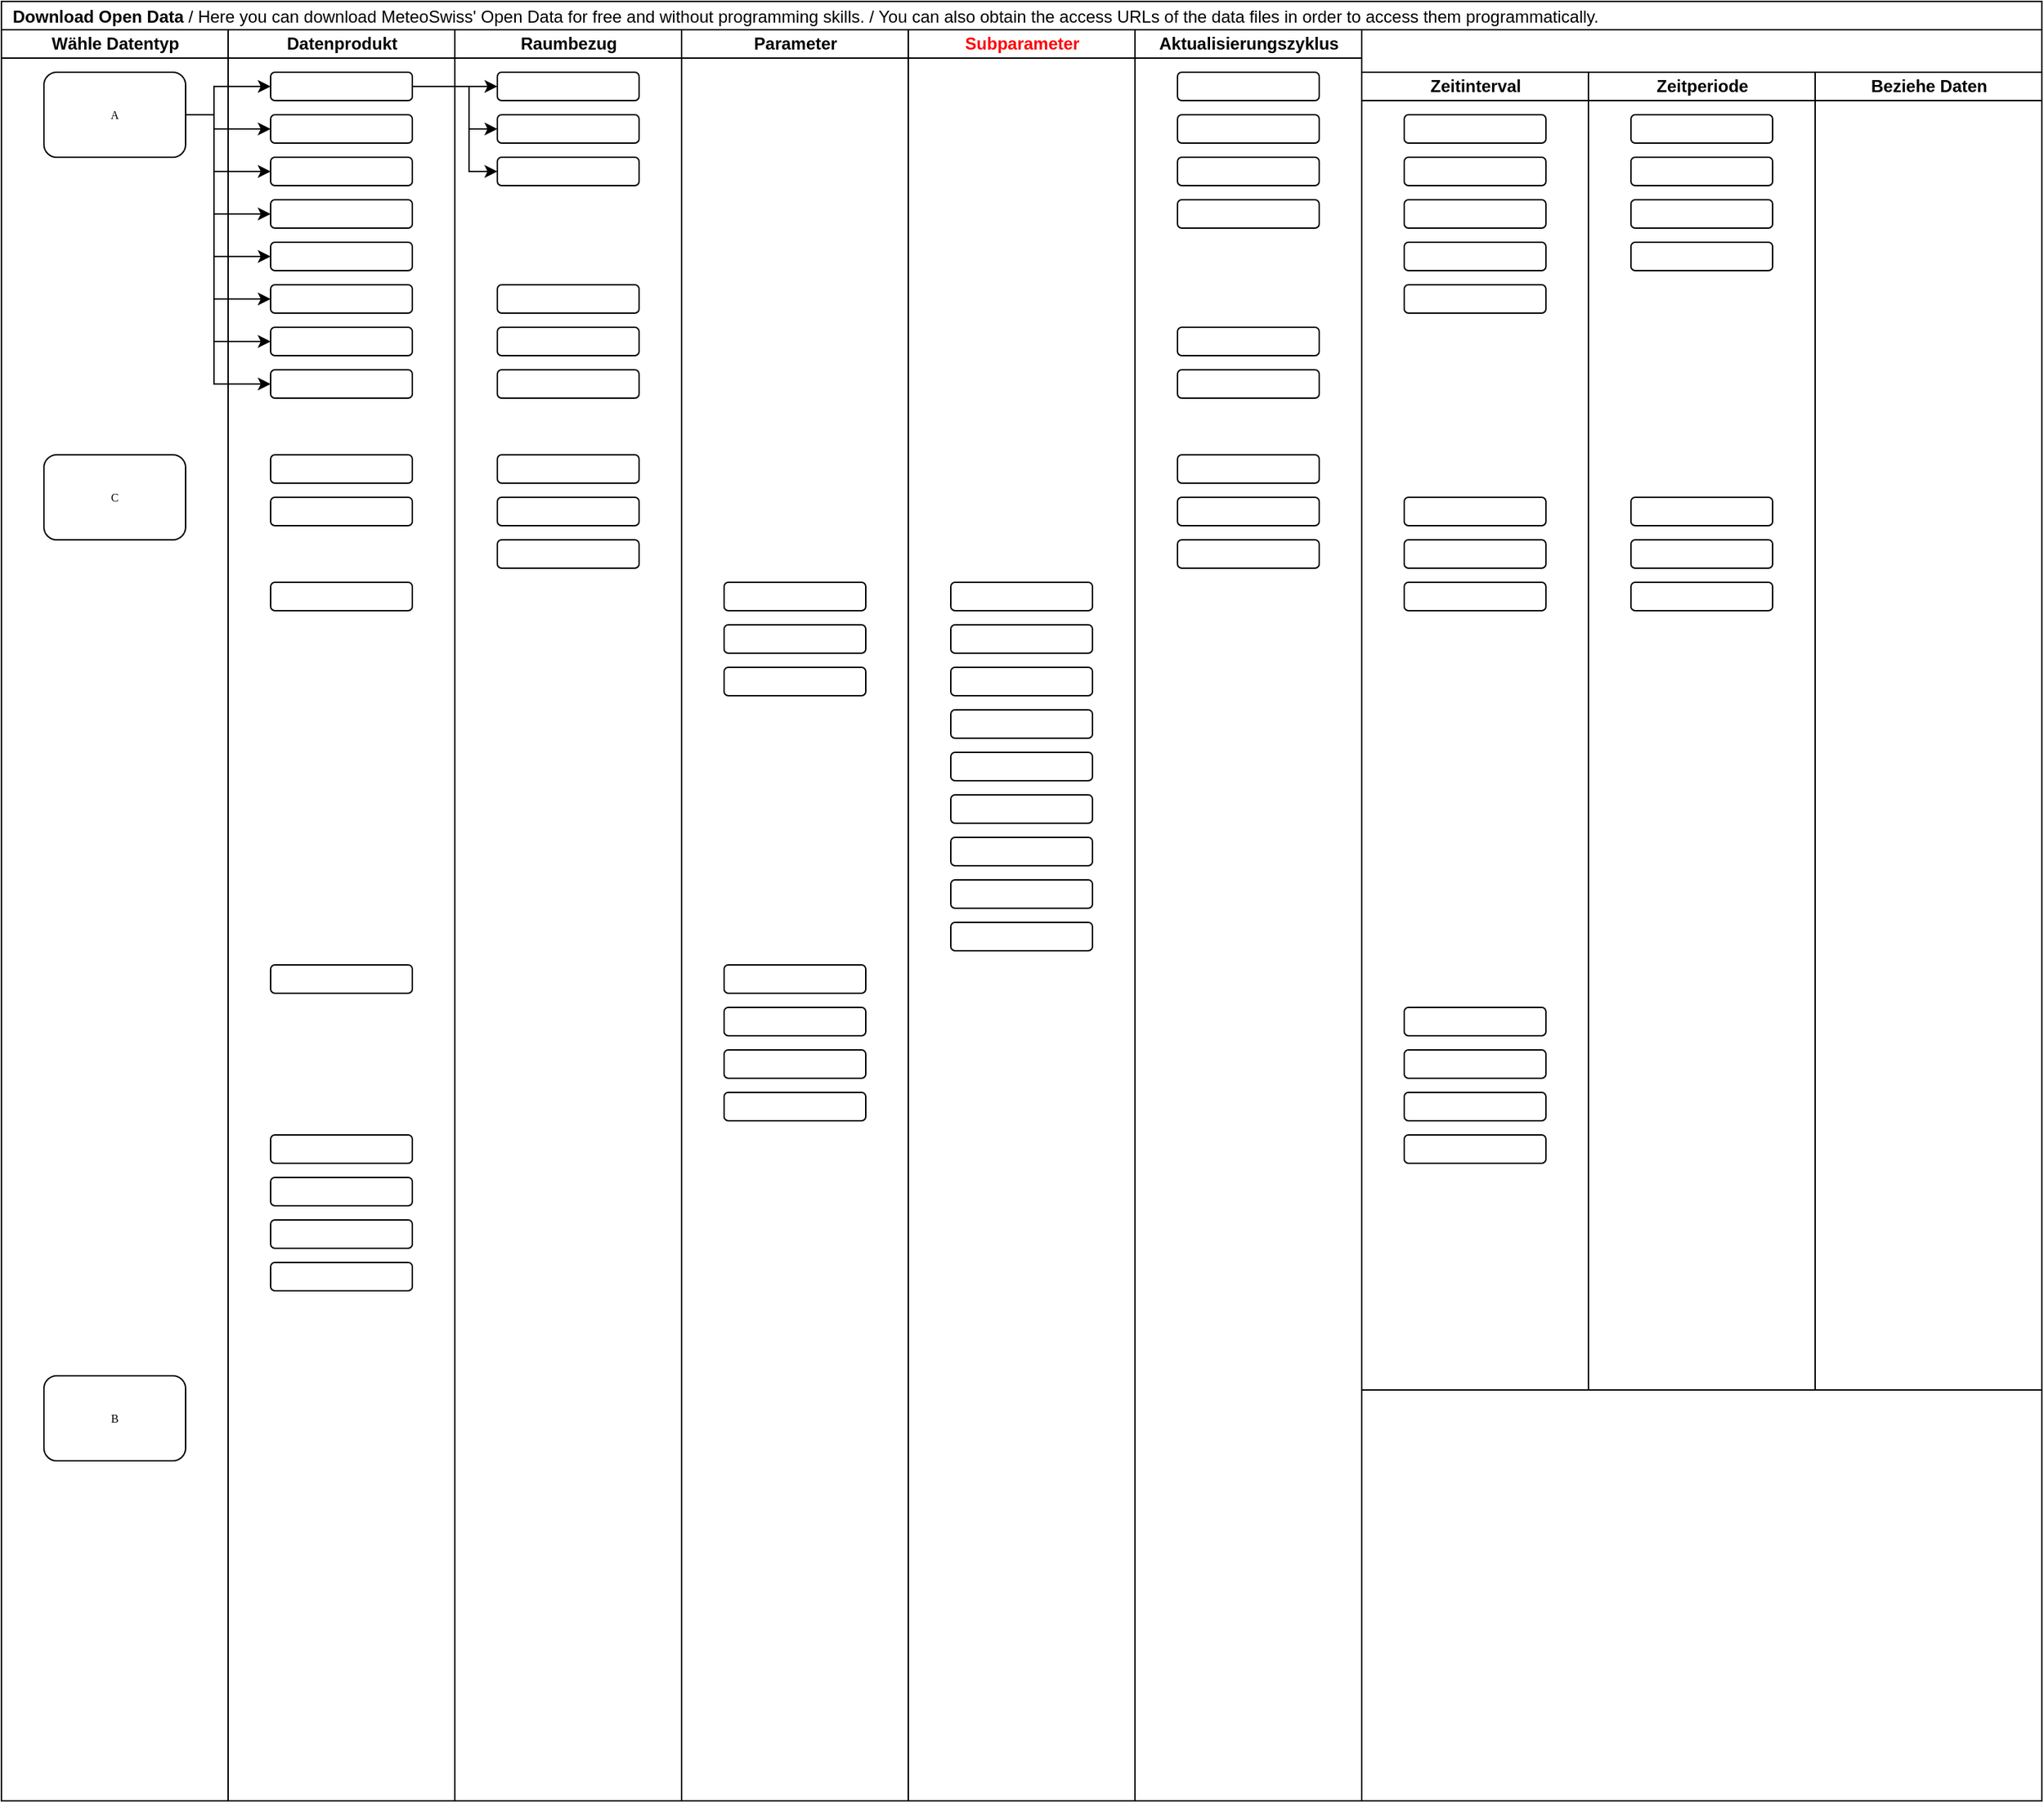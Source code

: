 <mxfile version="24.8.6">
  <diagram name="Page-1" id="74e2e168-ea6b-b213-b513-2b3c1d86103e">
    <mxGraphModel dx="1238" dy="511" grid="1" gridSize="10" guides="1" tooltips="1" connect="1" arrows="1" fold="1" page="1" pageScale="1" pageWidth="1100" pageHeight="850" background="none" math="0" shadow="0">
      <root>
        <mxCell id="0" />
        <mxCell id="1" parent="0" />
        <mxCell id="77e6c97f196da883-1" value="&lt;font face=&quot;Helvetica&quot; style=&quot;font-size: 12px;&quot;&gt;Download Open Data&lt;span style=&quot;font-weight: normal;&quot;&gt; / Here you can download MeteoSwiss&#39; Open Data for free and without programming skills. / You can also obtain the access URLs of the data files in order to access them programmatically.&amp;nbsp;&lt;/span&gt;&lt;/font&gt;" style="swimlane;html=1;childLayout=stackLayout;startSize=20;rounded=0;shadow=0;labelBackgroundColor=none;strokeWidth=1;fontFamily=Verdana;fontSize=8;align=left;labelPosition=center;verticalLabelPosition=middle;verticalAlign=bottom;spacingTop=6;spacingLeft=6;whiteSpace=wrap;" parent="1" vertex="1">
          <mxGeometry x="80" y="80" width="1440" height="1270" as="geometry" />
        </mxCell>
        <mxCell id="77e6c97f196da883-2" value="Wähle Datentyp" style="swimlane;html=1;startSize=20;" parent="77e6c97f196da883-1" vertex="1">
          <mxGeometry y="20" width="160" height="1250" as="geometry" />
        </mxCell>
        <mxCell id="77e6c97f196da883-8" value="A" style="rounded=1;whiteSpace=wrap;html=1;shadow=0;labelBackgroundColor=none;strokeWidth=1;fontFamily=Verdana;fontSize=8;align=center;" parent="77e6c97f196da883-2" vertex="1">
          <mxGeometry x="30" y="30" width="100" height="60" as="geometry" />
        </mxCell>
        <mxCell id="77e6c97f196da883-9" value="C" style="rounded=1;whiteSpace=wrap;html=1;shadow=0;labelBackgroundColor=none;strokeWidth=1;fontFamily=Verdana;fontSize=8;align=center;" parent="77e6c97f196da883-2" vertex="1">
          <mxGeometry x="30" y="300" width="100" height="60" as="geometry" />
        </mxCell>
        <mxCell id="77e6c97f196da883-3" value="Datenprodukt" style="swimlane;html=1;startSize=20;" parent="77e6c97f196da883-1" vertex="1">
          <mxGeometry x="160" y="20" width="160" height="1250" as="geometry" />
        </mxCell>
        <mxCell id="77e6c97f196da883-11" value="" style="rounded=1;whiteSpace=wrap;html=1;shadow=0;labelBackgroundColor=none;strokeWidth=1;fontFamily=Verdana;fontSize=8;align=center;" parent="77e6c97f196da883-3" vertex="1">
          <mxGeometry x="30" y="30" width="100" height="20" as="geometry" />
        </mxCell>
        <mxCell id="eP5LJyJmx2GyEUPEJtx5-65" value="" style="rounded=1;whiteSpace=wrap;html=1;shadow=0;labelBackgroundColor=none;strokeWidth=1;fontFamily=Verdana;fontSize=8;align=center;" parent="77e6c97f196da883-3" vertex="1">
          <mxGeometry x="30" y="60" width="100" height="20" as="geometry" />
        </mxCell>
        <mxCell id="eP5LJyJmx2GyEUPEJtx5-66" value="" style="rounded=1;whiteSpace=wrap;html=1;shadow=0;labelBackgroundColor=none;strokeWidth=1;fontFamily=Verdana;fontSize=8;align=center;" parent="77e6c97f196da883-3" vertex="1">
          <mxGeometry x="30" y="90" width="100" height="20" as="geometry" />
        </mxCell>
        <mxCell id="eP5LJyJmx2GyEUPEJtx5-67" value="" style="rounded=1;whiteSpace=wrap;html=1;shadow=0;labelBackgroundColor=none;strokeWidth=1;fontFamily=Verdana;fontSize=8;align=center;" parent="77e6c97f196da883-3" vertex="1">
          <mxGeometry x="30" y="120" width="100" height="20" as="geometry" />
        </mxCell>
        <mxCell id="eP5LJyJmx2GyEUPEJtx5-68" value="" style="rounded=1;whiteSpace=wrap;html=1;shadow=0;labelBackgroundColor=none;strokeWidth=1;fontFamily=Verdana;fontSize=8;align=center;" parent="77e6c97f196da883-3" vertex="1">
          <mxGeometry x="30" y="150" width="100" height="20" as="geometry" />
        </mxCell>
        <mxCell id="eP5LJyJmx2GyEUPEJtx5-69" value="" style="rounded=1;whiteSpace=wrap;html=1;shadow=0;labelBackgroundColor=none;strokeWidth=1;fontFamily=Verdana;fontSize=8;align=center;" parent="77e6c97f196da883-3" vertex="1">
          <mxGeometry x="30" y="180" width="100" height="20" as="geometry" />
        </mxCell>
        <mxCell id="eP5LJyJmx2GyEUPEJtx5-70" value="" style="rounded=1;whiteSpace=wrap;html=1;shadow=0;labelBackgroundColor=none;strokeWidth=1;fontFamily=Verdana;fontSize=8;align=center;" parent="77e6c97f196da883-3" vertex="1">
          <mxGeometry x="30" y="210" width="100" height="20" as="geometry" />
        </mxCell>
        <mxCell id="eP5LJyJmx2GyEUPEJtx5-71" value="" style="rounded=1;whiteSpace=wrap;html=1;shadow=0;labelBackgroundColor=none;strokeWidth=1;fontFamily=Verdana;fontSize=8;align=center;" parent="77e6c97f196da883-3" vertex="1">
          <mxGeometry x="30" y="240" width="100" height="20" as="geometry" />
        </mxCell>
        <mxCell id="eP5LJyJmx2GyEUPEJtx5-81" value="" style="rounded=1;whiteSpace=wrap;html=1;shadow=0;labelBackgroundColor=none;strokeWidth=1;fontFamily=Verdana;fontSize=8;align=center;" parent="77e6c97f196da883-3" vertex="1">
          <mxGeometry x="30" y="300" width="100" height="20" as="geometry" />
        </mxCell>
        <mxCell id="eP5LJyJmx2GyEUPEJtx5-82" value="" style="rounded=1;whiteSpace=wrap;html=1;shadow=0;labelBackgroundColor=none;strokeWidth=1;fontFamily=Verdana;fontSize=8;align=center;" parent="77e6c97f196da883-3" vertex="1">
          <mxGeometry x="30" y="330" width="100" height="20" as="geometry" />
        </mxCell>
        <mxCell id="eP5LJyJmx2GyEUPEJtx5-83" value="" style="rounded=1;whiteSpace=wrap;html=1;shadow=0;labelBackgroundColor=none;strokeWidth=1;fontFamily=Verdana;fontSize=8;align=center;" parent="77e6c97f196da883-3" vertex="1">
          <mxGeometry x="30" y="660" width="100" height="20" as="geometry" />
        </mxCell>
        <mxCell id="eP5LJyJmx2GyEUPEJtx5-84" value="" style="rounded=1;whiteSpace=wrap;html=1;shadow=0;labelBackgroundColor=none;strokeWidth=1;fontFamily=Verdana;fontSize=8;align=center;" parent="77e6c97f196da883-3" vertex="1">
          <mxGeometry x="30" y="390" width="100" height="20" as="geometry" />
        </mxCell>
        <mxCell id="eP5LJyJmx2GyEUPEJtx5-85" value="" style="rounded=1;whiteSpace=wrap;html=1;shadow=0;labelBackgroundColor=none;strokeWidth=1;fontFamily=Verdana;fontSize=8;align=center;" parent="77e6c97f196da883-3" vertex="1">
          <mxGeometry x="30" y="810" width="100" height="20" as="geometry" />
        </mxCell>
        <mxCell id="eP5LJyJmx2GyEUPEJtx5-86" value="" style="rounded=1;whiteSpace=wrap;html=1;shadow=0;labelBackgroundColor=none;strokeWidth=1;fontFamily=Verdana;fontSize=8;align=center;" parent="77e6c97f196da883-3" vertex="1">
          <mxGeometry x="30" y="840" width="100" height="20" as="geometry" />
        </mxCell>
        <mxCell id="eP5LJyJmx2GyEUPEJtx5-87" value="" style="rounded=1;whiteSpace=wrap;html=1;shadow=0;labelBackgroundColor=none;strokeWidth=1;fontFamily=Verdana;fontSize=8;align=center;" parent="77e6c97f196da883-3" vertex="1">
          <mxGeometry x="30" y="870" width="100" height="20" as="geometry" />
        </mxCell>
        <mxCell id="eP5LJyJmx2GyEUPEJtx5-88" value="" style="rounded=1;whiteSpace=wrap;html=1;shadow=0;labelBackgroundColor=none;strokeWidth=1;fontFamily=Verdana;fontSize=8;align=center;" parent="77e6c97f196da883-3" vertex="1">
          <mxGeometry x="30" y="780" width="100" height="20" as="geometry" />
        </mxCell>
        <mxCell id="eP5LJyJmx2GyEUPEJtx5-147" style="edgeStyle=orthogonalEdgeStyle;rounded=0;orthogonalLoop=1;jettySize=auto;html=1;exitX=0.5;exitY=1;exitDx=0;exitDy=0;" parent="77e6c97f196da883-3" source="eP5LJyJmx2GyEUPEJtx5-85" target="eP5LJyJmx2GyEUPEJtx5-85" edge="1">
          <mxGeometry relative="1" as="geometry" />
        </mxCell>
        <mxCell id="77e6c97f196da883-4" value="Raumbezug" style="swimlane;html=1;startSize=20;" parent="77e6c97f196da883-1" vertex="1">
          <mxGeometry x="320" y="20" width="160" height="1250" as="geometry" />
        </mxCell>
        <mxCell id="eP5LJyJmx2GyEUPEJtx5-101" value="" style="rounded=1;whiteSpace=wrap;html=1;shadow=0;labelBackgroundColor=none;strokeWidth=1;fontFamily=Verdana;fontSize=8;align=center;" parent="77e6c97f196da883-4" vertex="1">
          <mxGeometry x="30" y="30" width="100" height="20" as="geometry" />
        </mxCell>
        <mxCell id="eP5LJyJmx2GyEUPEJtx5-102" value="" style="rounded=1;whiteSpace=wrap;html=1;shadow=0;labelBackgroundColor=none;strokeWidth=1;fontFamily=Verdana;fontSize=8;align=center;" parent="77e6c97f196da883-4" vertex="1">
          <mxGeometry x="30" y="60" width="100" height="20" as="geometry" />
        </mxCell>
        <mxCell id="eP5LJyJmx2GyEUPEJtx5-103" value="" style="rounded=1;whiteSpace=wrap;html=1;shadow=0;labelBackgroundColor=none;strokeWidth=1;fontFamily=Verdana;fontSize=8;align=center;" parent="77e6c97f196da883-4" vertex="1">
          <mxGeometry x="30" y="90" width="100" height="20" as="geometry" />
        </mxCell>
        <mxCell id="eP5LJyJmx2GyEUPEJtx5-108" value="" style="rounded=1;whiteSpace=wrap;html=1;shadow=0;labelBackgroundColor=none;strokeWidth=1;fontFamily=Verdana;fontSize=8;align=center;" parent="77e6c97f196da883-4" vertex="1">
          <mxGeometry x="30" y="180" width="100" height="20" as="geometry" />
        </mxCell>
        <mxCell id="eP5LJyJmx2GyEUPEJtx5-109" value="" style="rounded=1;whiteSpace=wrap;html=1;shadow=0;labelBackgroundColor=none;strokeWidth=1;fontFamily=Verdana;fontSize=8;align=center;" parent="77e6c97f196da883-4" vertex="1">
          <mxGeometry x="30" y="210" width="100" height="20" as="geometry" />
        </mxCell>
        <mxCell id="eP5LJyJmx2GyEUPEJtx5-110" value="" style="rounded=1;whiteSpace=wrap;html=1;shadow=0;labelBackgroundColor=none;strokeWidth=1;fontFamily=Verdana;fontSize=8;align=center;" parent="77e6c97f196da883-4" vertex="1">
          <mxGeometry x="30" y="240" width="100" height="20" as="geometry" />
        </mxCell>
        <mxCell id="eP5LJyJmx2GyEUPEJtx5-112" value="" style="rounded=1;whiteSpace=wrap;html=1;shadow=0;labelBackgroundColor=none;strokeWidth=1;fontFamily=Verdana;fontSize=8;align=center;" parent="77e6c97f196da883-4" vertex="1">
          <mxGeometry x="30" y="300" width="100" height="20" as="geometry" />
        </mxCell>
        <mxCell id="eP5LJyJmx2GyEUPEJtx5-113" value="" style="rounded=1;whiteSpace=wrap;html=1;shadow=0;labelBackgroundColor=none;strokeWidth=1;fontFamily=Verdana;fontSize=8;align=center;" parent="77e6c97f196da883-4" vertex="1">
          <mxGeometry x="30" y="330" width="100" height="20" as="geometry" />
        </mxCell>
        <mxCell id="eP5LJyJmx2GyEUPEJtx5-114" value="" style="rounded=1;whiteSpace=wrap;html=1;shadow=0;labelBackgroundColor=none;strokeWidth=1;fontFamily=Verdana;fontSize=8;align=center;" parent="77e6c97f196da883-4" vertex="1">
          <mxGeometry x="30" y="360" width="100" height="20" as="geometry" />
        </mxCell>
        <mxCell id="77e6c97f196da883-5" value="Parameter" style="swimlane;html=1;startSize=20;" parent="77e6c97f196da883-1" vertex="1">
          <mxGeometry x="480" y="20" width="160" height="1250" as="geometry" />
        </mxCell>
        <mxCell id="eP5LJyJmx2GyEUPEJtx5-89" value="" style="rounded=1;whiteSpace=wrap;html=1;shadow=0;labelBackgroundColor=none;strokeWidth=1;fontFamily=Verdana;fontSize=8;align=center;" parent="77e6c97f196da883-5" vertex="1">
          <mxGeometry x="30" y="450" width="100" height="20" as="geometry" />
        </mxCell>
        <mxCell id="eP5LJyJmx2GyEUPEJtx5-90" value="" style="rounded=1;whiteSpace=wrap;html=1;shadow=0;labelBackgroundColor=none;strokeWidth=1;fontFamily=Verdana;fontSize=8;align=center;" parent="77e6c97f196da883-5" vertex="1">
          <mxGeometry x="30" y="390" width="100" height="20" as="geometry" />
        </mxCell>
        <mxCell id="eP5LJyJmx2GyEUPEJtx5-91" value="" style="rounded=1;whiteSpace=wrap;html=1;shadow=0;labelBackgroundColor=none;strokeWidth=1;fontFamily=Verdana;fontSize=8;align=center;" parent="77e6c97f196da883-5" vertex="1">
          <mxGeometry x="30" y="420" width="100" height="20" as="geometry" />
        </mxCell>
        <mxCell id="eP5LJyJmx2GyEUPEJtx5-139" value="" style="rounded=1;whiteSpace=wrap;html=1;shadow=0;labelBackgroundColor=none;strokeWidth=1;fontFamily=Verdana;fontSize=8;align=center;" parent="77e6c97f196da883-5" vertex="1">
          <mxGeometry x="30" y="720" width="100" height="20" as="geometry" />
        </mxCell>
        <mxCell id="eP5LJyJmx2GyEUPEJtx5-140" value="" style="rounded=1;whiteSpace=wrap;html=1;shadow=0;labelBackgroundColor=none;strokeWidth=1;fontFamily=Verdana;fontSize=8;align=center;" parent="77e6c97f196da883-5" vertex="1">
          <mxGeometry x="30" y="750" width="100" height="20" as="geometry" />
        </mxCell>
        <mxCell id="eP5LJyJmx2GyEUPEJtx5-141" value="" style="rounded=1;whiteSpace=wrap;html=1;shadow=0;labelBackgroundColor=none;strokeWidth=1;fontFamily=Verdana;fontSize=8;align=center;" parent="77e6c97f196da883-5" vertex="1">
          <mxGeometry x="30" y="660" width="100" height="20" as="geometry" />
        </mxCell>
        <mxCell id="eP5LJyJmx2GyEUPEJtx5-142" value="" style="rounded=1;whiteSpace=wrap;html=1;shadow=0;labelBackgroundColor=none;strokeWidth=1;fontFamily=Verdana;fontSize=8;align=center;" parent="77e6c97f196da883-5" vertex="1">
          <mxGeometry x="30" y="690" width="100" height="20" as="geometry" />
        </mxCell>
        <mxCell id="77e6c97f196da883-6" value="&lt;font color=&quot;#ff0000&quot;&gt;Subparameter&lt;/font&gt;" style="swimlane;html=1;startSize=20;" parent="77e6c97f196da883-1" vertex="1">
          <mxGeometry x="640" y="20" width="160" height="1250" as="geometry" />
        </mxCell>
        <mxCell id="eP5LJyJmx2GyEUPEJtx5-92" value="" style="rounded=1;whiteSpace=wrap;html=1;shadow=0;labelBackgroundColor=none;strokeWidth=1;fontFamily=Verdana;fontSize=8;align=center;" parent="77e6c97f196da883-6" vertex="1">
          <mxGeometry x="30" y="630" width="100" height="20" as="geometry" />
        </mxCell>
        <mxCell id="eP5LJyJmx2GyEUPEJtx5-93" value="" style="rounded=1;whiteSpace=wrap;html=1;shadow=0;labelBackgroundColor=none;strokeWidth=1;fontFamily=Verdana;fontSize=8;align=center;" parent="77e6c97f196da883-6" vertex="1">
          <mxGeometry x="30" y="390" width="100" height="20" as="geometry" />
        </mxCell>
        <mxCell id="eP5LJyJmx2GyEUPEJtx5-94" value="" style="rounded=1;whiteSpace=wrap;html=1;shadow=0;labelBackgroundColor=none;strokeWidth=1;fontFamily=Verdana;fontSize=8;align=center;" parent="77e6c97f196da883-6" vertex="1">
          <mxGeometry x="30" y="420" width="100" height="20" as="geometry" />
        </mxCell>
        <mxCell id="eP5LJyJmx2GyEUPEJtx5-95" value="" style="rounded=1;whiteSpace=wrap;html=1;shadow=0;labelBackgroundColor=none;strokeWidth=1;fontFamily=Verdana;fontSize=8;align=center;" parent="77e6c97f196da883-6" vertex="1">
          <mxGeometry x="30" y="450" width="100" height="20" as="geometry" />
        </mxCell>
        <mxCell id="eP5LJyJmx2GyEUPEJtx5-96" value="" style="rounded=1;whiteSpace=wrap;html=1;shadow=0;labelBackgroundColor=none;strokeWidth=1;fontFamily=Verdana;fontSize=8;align=center;" parent="77e6c97f196da883-6" vertex="1">
          <mxGeometry x="30" y="480" width="100" height="20" as="geometry" />
        </mxCell>
        <mxCell id="eP5LJyJmx2GyEUPEJtx5-97" value="" style="rounded=1;whiteSpace=wrap;html=1;shadow=0;labelBackgroundColor=none;strokeWidth=1;fontFamily=Verdana;fontSize=8;align=center;" parent="77e6c97f196da883-6" vertex="1">
          <mxGeometry x="30" y="510" width="100" height="20" as="geometry" />
        </mxCell>
        <mxCell id="eP5LJyJmx2GyEUPEJtx5-98" value="" style="rounded=1;whiteSpace=wrap;html=1;shadow=0;labelBackgroundColor=none;strokeWidth=1;fontFamily=Verdana;fontSize=8;align=center;" parent="77e6c97f196da883-6" vertex="1">
          <mxGeometry x="30" y="540" width="100" height="20" as="geometry" />
        </mxCell>
        <mxCell id="eP5LJyJmx2GyEUPEJtx5-99" value="" style="rounded=1;whiteSpace=wrap;html=1;shadow=0;labelBackgroundColor=none;strokeWidth=1;fontFamily=Verdana;fontSize=8;align=center;" parent="77e6c97f196da883-6" vertex="1">
          <mxGeometry x="30" y="570" width="100" height="20" as="geometry" />
        </mxCell>
        <mxCell id="eP5LJyJmx2GyEUPEJtx5-100" value="" style="rounded=1;whiteSpace=wrap;html=1;shadow=0;labelBackgroundColor=none;strokeWidth=1;fontFamily=Verdana;fontSize=8;align=center;" parent="77e6c97f196da883-6" vertex="1">
          <mxGeometry x="30" y="600" width="100" height="20" as="geometry" />
        </mxCell>
        <mxCell id="77e6c97f196da883-7" value="Aktualisierungszyklus" style="swimlane;html=1;startSize=20;" parent="77e6c97f196da883-1" vertex="1">
          <mxGeometry x="800" y="20" width="160" height="1250" as="geometry" />
        </mxCell>
        <mxCell id="eP5LJyJmx2GyEUPEJtx5-115" value="" style="rounded=1;whiteSpace=wrap;html=1;shadow=0;labelBackgroundColor=none;strokeWidth=1;fontFamily=Verdana;fontSize=8;align=center;" parent="77e6c97f196da883-7" vertex="1">
          <mxGeometry x="30" y="30" width="100" height="20" as="geometry" />
        </mxCell>
        <mxCell id="eP5LJyJmx2GyEUPEJtx5-116" value="" style="rounded=1;whiteSpace=wrap;html=1;shadow=0;labelBackgroundColor=none;strokeWidth=1;fontFamily=Verdana;fontSize=8;align=center;" parent="77e6c97f196da883-7" vertex="1">
          <mxGeometry x="30" y="60" width="100" height="20" as="geometry" />
        </mxCell>
        <mxCell id="eP5LJyJmx2GyEUPEJtx5-117" value="" style="rounded=1;whiteSpace=wrap;html=1;shadow=0;labelBackgroundColor=none;strokeWidth=1;fontFamily=Verdana;fontSize=8;align=center;" parent="77e6c97f196da883-7" vertex="1">
          <mxGeometry x="30" y="90" width="100" height="20" as="geometry" />
        </mxCell>
        <mxCell id="eP5LJyJmx2GyEUPEJtx5-118" value="" style="rounded=1;whiteSpace=wrap;html=1;shadow=0;labelBackgroundColor=none;strokeWidth=1;fontFamily=Verdana;fontSize=8;align=center;" parent="77e6c97f196da883-7" vertex="1">
          <mxGeometry x="30" y="120" width="100" height="20" as="geometry" />
        </mxCell>
        <mxCell id="eP5LJyJmx2GyEUPEJtx5-119" value="" style="rounded=1;whiteSpace=wrap;html=1;shadow=0;labelBackgroundColor=none;strokeWidth=1;fontFamily=Verdana;fontSize=8;align=center;" parent="77e6c97f196da883-7" vertex="1">
          <mxGeometry x="30" y="210" width="100" height="20" as="geometry" />
        </mxCell>
        <mxCell id="eP5LJyJmx2GyEUPEJtx5-120" value="" style="rounded=1;whiteSpace=wrap;html=1;shadow=0;labelBackgroundColor=none;strokeWidth=1;fontFamily=Verdana;fontSize=8;align=center;" parent="77e6c97f196da883-7" vertex="1">
          <mxGeometry x="30" y="240" width="100" height="20" as="geometry" />
        </mxCell>
        <mxCell id="eP5LJyJmx2GyEUPEJtx5-121" value="" style="rounded=1;whiteSpace=wrap;html=1;shadow=0;labelBackgroundColor=none;strokeWidth=1;fontFamily=Verdana;fontSize=8;align=center;" parent="77e6c97f196da883-7" vertex="1">
          <mxGeometry x="30" y="300" width="100" height="20" as="geometry" />
        </mxCell>
        <mxCell id="eP5LJyJmx2GyEUPEJtx5-122" value="" style="rounded=1;whiteSpace=wrap;html=1;shadow=0;labelBackgroundColor=none;strokeWidth=1;fontFamily=Verdana;fontSize=8;align=center;" parent="77e6c97f196da883-7" vertex="1">
          <mxGeometry x="30" y="330" width="100" height="20" as="geometry" />
        </mxCell>
        <mxCell id="eP5LJyJmx2GyEUPEJtx5-123" value="" style="rounded=1;whiteSpace=wrap;html=1;shadow=0;labelBackgroundColor=none;strokeWidth=1;fontFamily=Verdana;fontSize=8;align=center;" parent="77e6c97f196da883-7" vertex="1">
          <mxGeometry x="30" y="360" width="100" height="20" as="geometry" />
        </mxCell>
        <mxCell id="eP5LJyJmx2GyEUPEJtx5-73" style="edgeStyle=orthogonalEdgeStyle;rounded=0;orthogonalLoop=1;jettySize=auto;html=1;entryX=0;entryY=0.5;entryDx=0;entryDy=0;" parent="77e6c97f196da883-1" source="77e6c97f196da883-8" target="eP5LJyJmx2GyEUPEJtx5-65" edge="1">
          <mxGeometry relative="1" as="geometry">
            <Array as="points">
              <mxPoint x="150" y="80" />
              <mxPoint x="150" y="90" />
            </Array>
          </mxGeometry>
        </mxCell>
        <mxCell id="eP5LJyJmx2GyEUPEJtx5-74" style="edgeStyle=orthogonalEdgeStyle;rounded=0;orthogonalLoop=1;jettySize=auto;html=1;entryX=0;entryY=0.5;entryDx=0;entryDy=0;" parent="77e6c97f196da883-1" source="77e6c97f196da883-8" target="77e6c97f196da883-11" edge="1">
          <mxGeometry relative="1" as="geometry">
            <Array as="points">
              <mxPoint x="150" y="80" />
              <mxPoint x="150" y="60" />
            </Array>
          </mxGeometry>
        </mxCell>
        <mxCell id="eP5LJyJmx2GyEUPEJtx5-75" style="edgeStyle=orthogonalEdgeStyle;rounded=0;orthogonalLoop=1;jettySize=auto;html=1;entryX=0;entryY=0.5;entryDx=0;entryDy=0;" parent="77e6c97f196da883-1" source="77e6c97f196da883-8" target="eP5LJyJmx2GyEUPEJtx5-66" edge="1">
          <mxGeometry relative="1" as="geometry">
            <Array as="points">
              <mxPoint x="150" y="80" />
              <mxPoint x="150" y="120" />
            </Array>
          </mxGeometry>
        </mxCell>
        <mxCell id="eP5LJyJmx2GyEUPEJtx5-76" style="edgeStyle=orthogonalEdgeStyle;rounded=0;orthogonalLoop=1;jettySize=auto;html=1;entryX=0;entryY=0.5;entryDx=0;entryDy=0;" parent="77e6c97f196da883-1" source="77e6c97f196da883-8" target="eP5LJyJmx2GyEUPEJtx5-67" edge="1">
          <mxGeometry relative="1" as="geometry">
            <Array as="points">
              <mxPoint x="150" y="80" />
              <mxPoint x="150" y="150" />
            </Array>
          </mxGeometry>
        </mxCell>
        <mxCell id="eP5LJyJmx2GyEUPEJtx5-77" style="edgeStyle=orthogonalEdgeStyle;rounded=0;orthogonalLoop=1;jettySize=auto;html=1;entryX=0;entryY=0.5;entryDx=0;entryDy=0;" parent="77e6c97f196da883-1" source="77e6c97f196da883-8" target="eP5LJyJmx2GyEUPEJtx5-68" edge="1">
          <mxGeometry relative="1" as="geometry">
            <Array as="points">
              <mxPoint x="150" y="80" />
              <mxPoint x="150" y="180" />
            </Array>
          </mxGeometry>
        </mxCell>
        <mxCell id="eP5LJyJmx2GyEUPEJtx5-78" style="edgeStyle=orthogonalEdgeStyle;rounded=0;orthogonalLoop=1;jettySize=auto;html=1;entryX=0;entryY=0.5;entryDx=0;entryDy=0;" parent="77e6c97f196da883-1" source="77e6c97f196da883-8" target="eP5LJyJmx2GyEUPEJtx5-69" edge="1">
          <mxGeometry relative="1" as="geometry">
            <Array as="points">
              <mxPoint x="150" y="80" />
              <mxPoint x="150" y="210" />
            </Array>
          </mxGeometry>
        </mxCell>
        <mxCell id="eP5LJyJmx2GyEUPEJtx5-79" style="edgeStyle=orthogonalEdgeStyle;rounded=0;orthogonalLoop=1;jettySize=auto;html=1;entryX=0;entryY=0.5;entryDx=0;entryDy=0;" parent="77e6c97f196da883-1" source="77e6c97f196da883-8" target="eP5LJyJmx2GyEUPEJtx5-70" edge="1">
          <mxGeometry relative="1" as="geometry">
            <Array as="points">
              <mxPoint x="150" y="80" />
              <mxPoint x="150" y="240" />
            </Array>
          </mxGeometry>
        </mxCell>
        <mxCell id="eP5LJyJmx2GyEUPEJtx5-80" style="edgeStyle=orthogonalEdgeStyle;rounded=0;orthogonalLoop=1;jettySize=auto;html=1;entryX=0;entryY=0.5;entryDx=0;entryDy=0;" parent="77e6c97f196da883-1" source="77e6c97f196da883-8" target="eP5LJyJmx2GyEUPEJtx5-71" edge="1">
          <mxGeometry relative="1" as="geometry">
            <Array as="points">
              <mxPoint x="150" y="80" />
              <mxPoint x="150" y="270" />
            </Array>
          </mxGeometry>
        </mxCell>
        <mxCell id="eP5LJyJmx2GyEUPEJtx5-105" style="edgeStyle=orthogonalEdgeStyle;rounded=0;orthogonalLoop=1;jettySize=auto;html=1;entryX=0;entryY=0.5;entryDx=0;entryDy=0;" parent="77e6c97f196da883-1" source="77e6c97f196da883-11" target="eP5LJyJmx2GyEUPEJtx5-101" edge="1">
          <mxGeometry relative="1" as="geometry" />
        </mxCell>
        <mxCell id="eP5LJyJmx2GyEUPEJtx5-106" style="edgeStyle=orthogonalEdgeStyle;rounded=0;orthogonalLoop=1;jettySize=auto;html=1;entryX=0;entryY=0.5;entryDx=0;entryDy=0;" parent="77e6c97f196da883-1" source="77e6c97f196da883-11" target="eP5LJyJmx2GyEUPEJtx5-102" edge="1">
          <mxGeometry relative="1" as="geometry">
            <Array as="points">
              <mxPoint x="330" y="60" />
              <mxPoint x="330" y="90" />
            </Array>
          </mxGeometry>
        </mxCell>
        <mxCell id="eP5LJyJmx2GyEUPEJtx5-107" style="edgeStyle=orthogonalEdgeStyle;rounded=0;orthogonalLoop=1;jettySize=auto;html=1;entryX=0;entryY=0.5;entryDx=0;entryDy=0;" parent="77e6c97f196da883-1" source="77e6c97f196da883-11" target="eP5LJyJmx2GyEUPEJtx5-103" edge="1">
          <mxGeometry relative="1" as="geometry">
            <Array as="points">
              <mxPoint x="330" y="60" />
              <mxPoint x="330" y="120" />
            </Array>
          </mxGeometry>
        </mxCell>
        <mxCell id="eP5LJyJmx2GyEUPEJtx5-1" value="Zeitinterval" style="swimlane;html=1;startSize=20;" parent="1" vertex="1">
          <mxGeometry x="1040" y="130" width="160" height="930" as="geometry" />
        </mxCell>
        <mxCell id="eP5LJyJmx2GyEUPEJtx5-124" value="" style="rounded=1;whiteSpace=wrap;html=1;shadow=0;labelBackgroundColor=none;strokeWidth=1;fontFamily=Verdana;fontSize=8;align=center;" parent="eP5LJyJmx2GyEUPEJtx5-1" vertex="1">
          <mxGeometry x="30" y="30" width="100" height="20" as="geometry" />
        </mxCell>
        <mxCell id="eP5LJyJmx2GyEUPEJtx5-125" value="" style="rounded=1;whiteSpace=wrap;html=1;shadow=0;labelBackgroundColor=none;strokeWidth=1;fontFamily=Verdana;fontSize=8;align=center;" parent="eP5LJyJmx2GyEUPEJtx5-1" vertex="1">
          <mxGeometry x="30" y="60" width="100" height="20" as="geometry" />
        </mxCell>
        <mxCell id="eP5LJyJmx2GyEUPEJtx5-126" value="" style="rounded=1;whiteSpace=wrap;html=1;shadow=0;labelBackgroundColor=none;strokeWidth=1;fontFamily=Verdana;fontSize=8;align=center;" parent="eP5LJyJmx2GyEUPEJtx5-1" vertex="1">
          <mxGeometry x="30" y="90" width="100" height="20" as="geometry" />
        </mxCell>
        <mxCell id="eP5LJyJmx2GyEUPEJtx5-127" value="" style="rounded=1;whiteSpace=wrap;html=1;shadow=0;labelBackgroundColor=none;strokeWidth=1;fontFamily=Verdana;fontSize=8;align=center;" parent="eP5LJyJmx2GyEUPEJtx5-1" vertex="1">
          <mxGeometry x="30" y="120" width="100" height="20" as="geometry" />
        </mxCell>
        <mxCell id="eP5LJyJmx2GyEUPEJtx5-128" value="" style="rounded=1;whiteSpace=wrap;html=1;shadow=0;labelBackgroundColor=none;strokeWidth=1;fontFamily=Verdana;fontSize=8;align=center;" parent="eP5LJyJmx2GyEUPEJtx5-1" vertex="1">
          <mxGeometry x="30" y="150" width="100" height="20" as="geometry" />
        </mxCell>
        <mxCell id="eP5LJyJmx2GyEUPEJtx5-133" value="" style="rounded=1;whiteSpace=wrap;html=1;shadow=0;labelBackgroundColor=none;strokeWidth=1;fontFamily=Verdana;fontSize=8;align=center;" parent="eP5LJyJmx2GyEUPEJtx5-1" vertex="1">
          <mxGeometry x="30" y="300" width="100" height="20" as="geometry" />
        </mxCell>
        <mxCell id="eP5LJyJmx2GyEUPEJtx5-134" value="" style="rounded=1;whiteSpace=wrap;html=1;shadow=0;labelBackgroundColor=none;strokeWidth=1;fontFamily=Verdana;fontSize=8;align=center;" parent="eP5LJyJmx2GyEUPEJtx5-1" vertex="1">
          <mxGeometry x="30" y="330" width="100" height="20" as="geometry" />
        </mxCell>
        <mxCell id="eP5LJyJmx2GyEUPEJtx5-135" value="" style="rounded=1;whiteSpace=wrap;html=1;shadow=0;labelBackgroundColor=none;strokeWidth=1;fontFamily=Verdana;fontSize=8;align=center;" parent="eP5LJyJmx2GyEUPEJtx5-1" vertex="1">
          <mxGeometry x="30" y="360" width="100" height="20" as="geometry" />
        </mxCell>
        <mxCell id="eP5LJyJmx2GyEUPEJtx5-143" value="" style="rounded=1;whiteSpace=wrap;html=1;shadow=0;labelBackgroundColor=none;strokeWidth=1;fontFamily=Verdana;fontSize=8;align=center;" parent="eP5LJyJmx2GyEUPEJtx5-1" vertex="1">
          <mxGeometry x="30" y="720" width="100" height="20" as="geometry" />
        </mxCell>
        <mxCell id="eP5LJyJmx2GyEUPEJtx5-144" value="" style="rounded=1;whiteSpace=wrap;html=1;shadow=0;labelBackgroundColor=none;strokeWidth=1;fontFamily=Verdana;fontSize=8;align=center;" parent="eP5LJyJmx2GyEUPEJtx5-1" vertex="1">
          <mxGeometry x="30" y="750" width="100" height="20" as="geometry" />
        </mxCell>
        <mxCell id="eP5LJyJmx2GyEUPEJtx5-145" value="" style="rounded=1;whiteSpace=wrap;html=1;shadow=0;labelBackgroundColor=none;strokeWidth=1;fontFamily=Verdana;fontSize=8;align=center;" parent="eP5LJyJmx2GyEUPEJtx5-1" vertex="1">
          <mxGeometry x="30" y="660" width="100" height="20" as="geometry" />
        </mxCell>
        <mxCell id="eP5LJyJmx2GyEUPEJtx5-146" value="" style="rounded=1;whiteSpace=wrap;html=1;shadow=0;labelBackgroundColor=none;strokeWidth=1;fontFamily=Verdana;fontSize=8;align=center;" parent="eP5LJyJmx2GyEUPEJtx5-1" vertex="1">
          <mxGeometry x="30" y="690" width="100" height="20" as="geometry" />
        </mxCell>
        <mxCell id="eP5LJyJmx2GyEUPEJtx5-3" value="Zeitperiode" style="swimlane;html=1;startSize=20;" parent="1" vertex="1">
          <mxGeometry x="1200" y="130" width="160" height="930" as="geometry" />
        </mxCell>
        <mxCell id="eP5LJyJmx2GyEUPEJtx5-129" value="" style="rounded=1;whiteSpace=wrap;html=1;shadow=0;labelBackgroundColor=none;strokeWidth=1;fontFamily=Verdana;fontSize=8;align=center;" parent="eP5LJyJmx2GyEUPEJtx5-3" vertex="1">
          <mxGeometry x="30" y="30" width="100" height="20" as="geometry" />
        </mxCell>
        <mxCell id="eP5LJyJmx2GyEUPEJtx5-130" value="" style="rounded=1;whiteSpace=wrap;html=1;shadow=0;labelBackgroundColor=none;strokeWidth=1;fontFamily=Verdana;fontSize=8;align=center;" parent="eP5LJyJmx2GyEUPEJtx5-3" vertex="1">
          <mxGeometry x="30" y="60" width="100" height="20" as="geometry" />
        </mxCell>
        <mxCell id="eP5LJyJmx2GyEUPEJtx5-131" value="" style="rounded=1;whiteSpace=wrap;html=1;shadow=0;labelBackgroundColor=none;strokeWidth=1;fontFamily=Verdana;fontSize=8;align=center;" parent="eP5LJyJmx2GyEUPEJtx5-3" vertex="1">
          <mxGeometry x="30" y="90" width="100" height="20" as="geometry" />
        </mxCell>
        <mxCell id="eP5LJyJmx2GyEUPEJtx5-132" value="" style="rounded=1;whiteSpace=wrap;html=1;shadow=0;labelBackgroundColor=none;strokeWidth=1;fontFamily=Verdana;fontSize=8;align=center;" parent="eP5LJyJmx2GyEUPEJtx5-3" vertex="1">
          <mxGeometry x="30" y="120" width="100" height="20" as="geometry" />
        </mxCell>
        <mxCell id="eP5LJyJmx2GyEUPEJtx5-136" value="" style="rounded=1;whiteSpace=wrap;html=1;shadow=0;labelBackgroundColor=none;strokeWidth=1;fontFamily=Verdana;fontSize=8;align=center;" parent="eP5LJyJmx2GyEUPEJtx5-3" vertex="1">
          <mxGeometry x="30" y="300" width="100" height="20" as="geometry" />
        </mxCell>
        <mxCell id="eP5LJyJmx2GyEUPEJtx5-137" value="" style="rounded=1;whiteSpace=wrap;html=1;shadow=0;labelBackgroundColor=none;strokeWidth=1;fontFamily=Verdana;fontSize=8;align=center;" parent="eP5LJyJmx2GyEUPEJtx5-3" vertex="1">
          <mxGeometry x="30" y="330" width="100" height="20" as="geometry" />
        </mxCell>
        <mxCell id="eP5LJyJmx2GyEUPEJtx5-138" value="" style="rounded=1;whiteSpace=wrap;html=1;shadow=0;labelBackgroundColor=none;strokeWidth=1;fontFamily=Verdana;fontSize=8;align=center;" parent="eP5LJyJmx2GyEUPEJtx5-3" vertex="1">
          <mxGeometry x="30" y="360" width="100" height="20" as="geometry" />
        </mxCell>
        <mxCell id="eP5LJyJmx2GyEUPEJtx5-5" value="Beziehe Daten" style="swimlane;html=1;startSize=20;" parent="1" vertex="1">
          <mxGeometry x="1360" y="130" width="160" height="930" as="geometry" />
        </mxCell>
        <mxCell id="77e6c97f196da883-10" value="B" style="rounded=1;whiteSpace=wrap;html=1;shadow=0;labelBackgroundColor=none;strokeWidth=1;fontFamily=Verdana;fontSize=8;align=center;" parent="1" vertex="1">
          <mxGeometry x="110" y="1050" width="100" height="60" as="geometry" />
        </mxCell>
      </root>
    </mxGraphModel>
  </diagram>
</mxfile>
